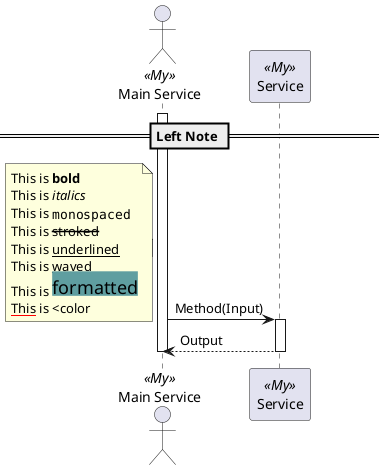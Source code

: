 @startuml left-note

== Left Note ==

actor "Main Service" as MainService <<My>>
participant "Service" as Service <<My>>

activate MainService
MainService -> Service ++: Method(Input)
    note left: this is a note
    note left
    This is **bold**
    This is //italics//
    This is ""monospaced""
    This is --stroked--
    This is __underlined__
    This is ~~waved~~
    This is <back:cadetblue><size:18>formatted</size></back>
    <u:red>This</u> is <color
    end note
Service --> MainService --: Output

deactivate MainService

@enduml

